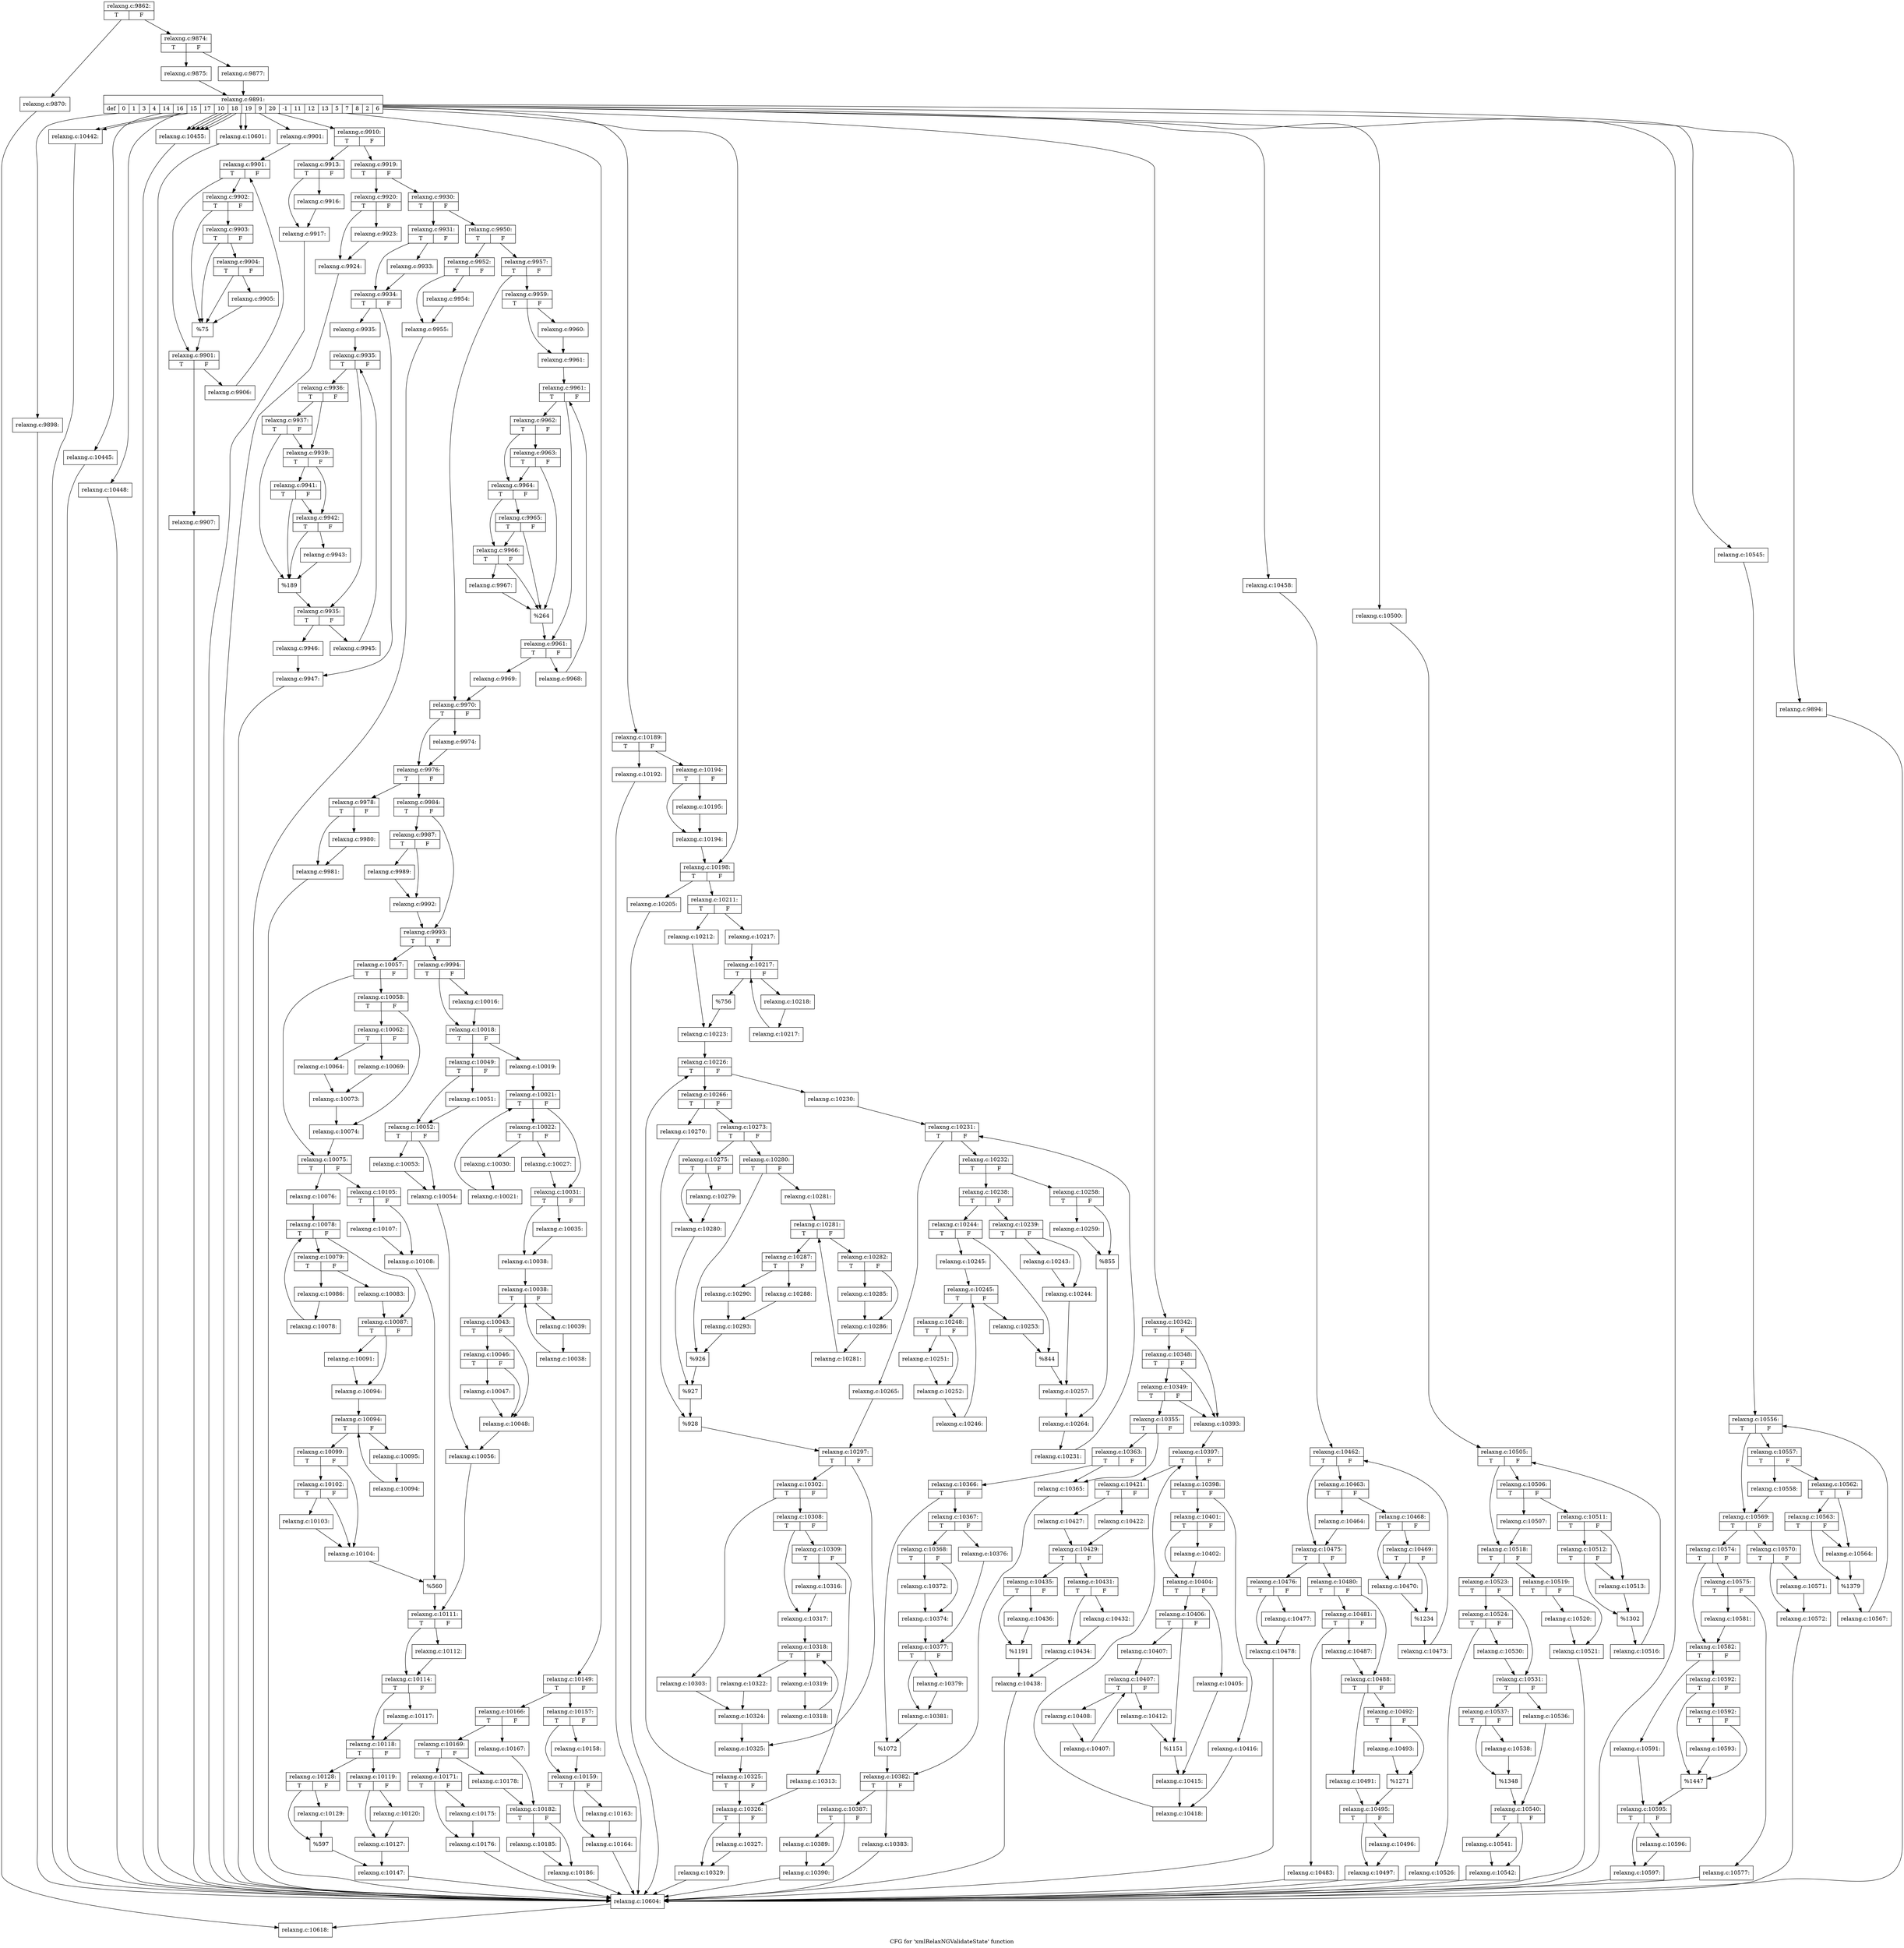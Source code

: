 digraph "CFG for 'xmlRelaxNGValidateState' function" {
	label="CFG for 'xmlRelaxNGValidateState' function";

	Node0x555e9c71d3e0 [shape=record,label="{relaxng.c:9862:|{<s0>T|<s1>F}}"];
	Node0x555e9c71d3e0 -> Node0x555e9c7362f0;
	Node0x555e9c71d3e0 -> Node0x555e9c736340;
	Node0x555e9c7362f0 [shape=record,label="{relaxng.c:9870:}"];
	Node0x555e9c7362f0 -> Node0x555e9c71d430;
	Node0x555e9c736340 [shape=record,label="{relaxng.c:9874:|{<s0>T|<s1>F}}"];
	Node0x555e9c736340 -> Node0x555e9c736a50;
	Node0x555e9c736340 -> Node0x555e9c736af0;
	Node0x555e9c736a50 [shape=record,label="{relaxng.c:9875:}"];
	Node0x555e9c736a50 -> Node0x555e9c736aa0;
	Node0x555e9c736af0 [shape=record,label="{relaxng.c:9877:}"];
	Node0x555e9c736af0 -> Node0x555e9c736aa0;
	Node0x555e9c736aa0 [shape=record,label="{relaxng.c:9891:|{<s0>def|<s1>0|<s2>1|<s3>3|<s4>4|<s5>14|<s6>16|<s7>15|<s8>17|<s9>10|<s10>18|<s11>19|<s12>9|<s13>20|<s14>-1|<s15>11|<s16>12|<s17>13|<s18>5|<s19>7|<s20>8|<s21>2|<s22>6}}"];
	Node0x555e9c736aa0 -> Node0x555e9c737720;
	Node0x555e9c736aa0 -> Node0x555e9c737a50;
	Node0x555e9c736aa0 -> Node0x555e9c737e30;
	Node0x555e9c736aa0 -> Node0x555e9c738050;
	Node0x555e9c736aa0 -> Node0x555e9c739e90;
	Node0x555e9c736aa0 -> Node0x555e9c4f3c30;
	Node0x555e9c736aa0 -> Node0x555e9c4fa1e0;
	Node0x555e9c736aa0 -> Node0x555e9c4fb4f0;
	Node0x555e9c736aa0 -> Node0x555e9c740500;
	Node0x555e9c736aa0 -> Node0x555e9c74ec70;
	Node0x555e9c736aa0 -> Node0x555e9c74ec70;
	Node0x555e9c736aa0 -> Node0x555e9c74f150;
	Node0x555e9c736aa0 -> Node0x555e9c74fd10;
	Node0x555e9c736aa0 -> Node0x555e9c7500c0;
	Node0x555e9c736aa0 -> Node0x555e9c7500c0;
	Node0x555e9c736aa0 -> Node0x555e9c7500c0;
	Node0x555e9c736aa0 -> Node0x555e9c7500c0;
	Node0x555e9c736aa0 -> Node0x555e9c7500c0;
	Node0x555e9c736aa0 -> Node0x555e9c7505a0;
	Node0x555e9c736aa0 -> Node0x555e9c756500;
	Node0x555e9c736aa0 -> Node0x555e9c75cdf0;
	Node0x555e9c736aa0 -> Node0x555e9c765340;
	Node0x555e9c736aa0 -> Node0x555e9c765340;
	Node0x555e9c737a50 [shape=record,label="{relaxng.c:9894:}"];
	Node0x555e9c737a50 -> Node0x555e9c737720;
	Node0x555e9c737e30 [shape=record,label="{relaxng.c:9898:}"];
	Node0x555e9c737e30 -> Node0x555e9c737720;
	Node0x555e9c738050 [shape=record,label="{relaxng.c:9901:}"];
	Node0x555e9c738050 -> Node0x555e9c7380d0;
	Node0x555e9c7380d0 [shape=record,label="{relaxng.c:9901:|{<s0>T|<s1>F}}"];
	Node0x555e9c7380d0 -> Node0x555e9c7383c0;
	Node0x555e9c7380d0 -> Node0x555e9c738370;
	Node0x555e9c7383c0 [shape=record,label="{relaxng.c:9902:|{<s0>T|<s1>F}}"];
	Node0x555e9c7383c0 -> Node0x555e9c7386e0;
	Node0x555e9c7383c0 -> Node0x555e9c738800;
	Node0x555e9c738800 [shape=record,label="{relaxng.c:9903:|{<s0>T|<s1>F}}"];
	Node0x555e9c738800 -> Node0x555e9c7386e0;
	Node0x555e9c738800 -> Node0x555e9c738780;
	Node0x555e9c738780 [shape=record,label="{relaxng.c:9904:|{<s0>T|<s1>F}}"];
	Node0x555e9c738780 -> Node0x555e9c7386e0;
	Node0x555e9c738780 -> Node0x555e9c738730;
	Node0x555e9c738730 [shape=record,label="{relaxng.c:9905:}"];
	Node0x555e9c738730 -> Node0x555e9c7386e0;
	Node0x555e9c7386e0 [shape=record,label="{%75}"];
	Node0x555e9c7386e0 -> Node0x555e9c738370;
	Node0x555e9c738370 [shape=record,label="{relaxng.c:9901:|{<s0>T|<s1>F}}"];
	Node0x555e9c738370 -> Node0x555e9c7391f0;
	Node0x555e9c738370 -> Node0x555e9c7382f0;
	Node0x555e9c7391f0 [shape=record,label="{relaxng.c:9906:}"];
	Node0x555e9c7391f0 -> Node0x555e9c7380d0;
	Node0x555e9c7382f0 [shape=record,label="{relaxng.c:9907:}"];
	Node0x555e9c7382f0 -> Node0x555e9c737720;
	Node0x555e9c739e90 [shape=record,label="{relaxng.c:9910:|{<s0>T|<s1>F}}"];
	Node0x555e9c739e90 -> Node0x555e9c73a4b0;
	Node0x555e9c739e90 -> Node0x555e9c73a500;
	Node0x555e9c73a4b0 [shape=record,label="{relaxng.c:9913:|{<s0>T|<s1>F}}"];
	Node0x555e9c73a4b0 -> Node0x555e9c73ac80;
	Node0x555e9c73a4b0 -> Node0x555e9c73acd0;
	Node0x555e9c73ac80 [shape=record,label="{relaxng.c:9916:}"];
	Node0x555e9c73ac80 -> Node0x555e9c73acd0;
	Node0x555e9c73acd0 [shape=record,label="{relaxng.c:9917:}"];
	Node0x555e9c73acd0 -> Node0x555e9c737720;
	Node0x555e9c73a500 [shape=record,label="{relaxng.c:9919:|{<s0>T|<s1>F}}"];
	Node0x555e9c73a500 -> Node0x555e9c73b500;
	Node0x555e9c73a500 -> Node0x555e9c73b550;
	Node0x555e9c73b500 [shape=record,label="{relaxng.c:9920:|{<s0>T|<s1>F}}"];
	Node0x555e9c73b500 -> Node0x555e9c73bca0;
	Node0x555e9c73b500 -> Node0x555e9c73bcf0;
	Node0x555e9c73bca0 [shape=record,label="{relaxng.c:9923:}"];
	Node0x555e9c73bca0 -> Node0x555e9c73bcf0;
	Node0x555e9c73bcf0 [shape=record,label="{relaxng.c:9924:}"];
	Node0x555e9c73bcf0 -> Node0x555e9c737720;
	Node0x555e9c73b550 [shape=record,label="{relaxng.c:9930:|{<s0>T|<s1>F}}"];
	Node0x555e9c73b550 -> Node0x555e9c4cc150;
	Node0x555e9c73b550 -> Node0x555e9c4cc1a0;
	Node0x555e9c4cc150 [shape=record,label="{relaxng.c:9931:|{<s0>T|<s1>F}}"];
	Node0x555e9c4cc150 -> Node0x555e9c4ccd50;
	Node0x555e9c4cc150 -> Node0x555e9c4ccda0;
	Node0x555e9c4ccd50 [shape=record,label="{relaxng.c:9933:}"];
	Node0x555e9c4ccd50 -> Node0x555e9c4ccda0;
	Node0x555e9c4ccda0 [shape=record,label="{relaxng.c:9934:|{<s0>T|<s1>F}}"];
	Node0x555e9c4ccda0 -> Node0x555e9c4cd4a0;
	Node0x555e9c4ccda0 -> Node0x555e9c4cd4f0;
	Node0x555e9c4cd4a0 [shape=record,label="{relaxng.c:9935:}"];
	Node0x555e9c4cd4a0 -> Node0x555e9c4cd970;
	Node0x555e9c4cd970 [shape=record,label="{relaxng.c:9935:|{<s0>T|<s1>F}}"];
	Node0x555e9c4cd970 -> Node0x555e9c4cdc00;
	Node0x555e9c4cd970 -> Node0x555e9c4cdbb0;
	Node0x555e9c4cdc00 [shape=record,label="{relaxng.c:9936:|{<s0>T|<s1>F}}"];
	Node0x555e9c4cdc00 -> Node0x555e9c4ce1f0;
	Node0x555e9c4cdc00 -> Node0x555e9c4ce170;
	Node0x555e9c4ce1f0 [shape=record,label="{relaxng.c:9937:|{<s0>T|<s1>F}}"];
	Node0x555e9c4ce1f0 -> Node0x555e9c4ce050;
	Node0x555e9c4ce1f0 -> Node0x555e9c4ce170;
	Node0x555e9c4ce170 [shape=record,label="{relaxng.c:9939:|{<s0>T|<s1>F}}"];
	Node0x555e9c4ce170 -> Node0x555e9c4cece0;
	Node0x555e9c4ce170 -> Node0x555e9c4ce0f0;
	Node0x555e9c4cece0 [shape=record,label="{relaxng.c:9941:|{<s0>T|<s1>F}}"];
	Node0x555e9c4cece0 -> Node0x555e9c4ce050;
	Node0x555e9c4cece0 -> Node0x555e9c4ce0f0;
	Node0x555e9c4ce0f0 [shape=record,label="{relaxng.c:9942:|{<s0>T|<s1>F}}"];
	Node0x555e9c4ce0f0 -> Node0x555e9c4ce050;
	Node0x555e9c4ce0f0 -> Node0x555e9c4ce0a0;
	Node0x555e9c4ce0a0 [shape=record,label="{relaxng.c:9943:}"];
	Node0x555e9c4ce0a0 -> Node0x555e9c4ce050;
	Node0x555e9c4ce050 [shape=record,label="{%189}"];
	Node0x555e9c4ce050 -> Node0x555e9c4cdbb0;
	Node0x555e9c4cdbb0 [shape=record,label="{relaxng.c:9935:|{<s0>T|<s1>F}}"];
	Node0x555e9c4cdbb0 -> Node0x555e9c4cfd10;
	Node0x555e9c4cdbb0 -> Node0x555e9c4cdb30;
	Node0x555e9c4cfd10 [shape=record,label="{relaxng.c:9945:}"];
	Node0x555e9c4cfd10 -> Node0x555e9c4cd970;
	Node0x555e9c4cdb30 [shape=record,label="{relaxng.c:9946:}"];
	Node0x555e9c4cdb30 -> Node0x555e9c4cd4f0;
	Node0x555e9c4cd4f0 [shape=record,label="{relaxng.c:9947:}"];
	Node0x555e9c4cd4f0 -> Node0x555e9c737720;
	Node0x555e9c4cc1a0 [shape=record,label="{relaxng.c:9950:|{<s0>T|<s1>F}}"];
	Node0x555e9c4cc1a0 -> Node0x555e9c4d1220;
	Node0x555e9c4cc1a0 -> Node0x555e9c4d1270;
	Node0x555e9c4d1220 [shape=record,label="{relaxng.c:9952:|{<s0>T|<s1>F}}"];
	Node0x555e9c4d1220 -> Node0x555e9c4d1730;
	Node0x555e9c4d1220 -> Node0x555e9c4d1780;
	Node0x555e9c4d1730 [shape=record,label="{relaxng.c:9954:}"];
	Node0x555e9c4d1730 -> Node0x555e9c4d1780;
	Node0x555e9c4d1780 [shape=record,label="{relaxng.c:9955:}"];
	Node0x555e9c4d1780 -> Node0x555e9c737720;
	Node0x555e9c4d1270 [shape=record,label="{relaxng.c:9957:|{<s0>T|<s1>F}}"];
	Node0x555e9c4d1270 -> Node0x555e9c4d1fc0;
	Node0x555e9c4d1270 -> Node0x555e9c4d2010;
	Node0x555e9c4d1fc0 [shape=record,label="{relaxng.c:9959:|{<s0>T|<s1>F}}"];
	Node0x555e9c4d1fc0 -> Node0x555e9c4d2500;
	Node0x555e9c4d1fc0 -> Node0x555e9c4d2550;
	Node0x555e9c4d2500 [shape=record,label="{relaxng.c:9960:}"];
	Node0x555e9c4d2500 -> Node0x555e9c4d2550;
	Node0x555e9c4d2550 [shape=record,label="{relaxng.c:9961:}"];
	Node0x555e9c4d2550 -> Node0x555e9c4d2b80;
	Node0x555e9c4d2b80 [shape=record,label="{relaxng.c:9961:|{<s0>T|<s1>F}}"];
	Node0x555e9c4d2b80 -> Node0x555e9c4d2e70;
	Node0x555e9c4d2b80 -> Node0x555e9c4d2e20;
	Node0x555e9c4d2e70 [shape=record,label="{relaxng.c:9962:|{<s0>T|<s1>F}}"];
	Node0x555e9c4d2e70 -> Node0x555e9c4d3460;
	Node0x555e9c4d2e70 -> Node0x555e9c4d33e0;
	Node0x555e9c4d3460 [shape=record,label="{relaxng.c:9963:|{<s0>T|<s1>F}}"];
	Node0x555e9c4d3460 -> Node0x555e9c4d32c0;
	Node0x555e9c4d3460 -> Node0x555e9c4d33e0;
	Node0x555e9c4d33e0 [shape=record,label="{relaxng.c:9964:|{<s0>T|<s1>F}}"];
	Node0x555e9c4d33e0 -> Node0x555e9c4d3f50;
	Node0x555e9c4d33e0 -> Node0x555e9c4d3360;
	Node0x555e9c4d3f50 [shape=record,label="{relaxng.c:9965:|{<s0>T|<s1>F}}"];
	Node0x555e9c4d3f50 -> Node0x555e9c4d32c0;
	Node0x555e9c4d3f50 -> Node0x555e9c4d3360;
	Node0x555e9c4d3360 [shape=record,label="{relaxng.c:9966:|{<s0>T|<s1>F}}"];
	Node0x555e9c4d3360 -> Node0x555e9c4d32c0;
	Node0x555e9c4d3360 -> Node0x555e9c4d3310;
	Node0x555e9c4d3310 [shape=record,label="{relaxng.c:9967:}"];
	Node0x555e9c4d3310 -> Node0x555e9c4d32c0;
	Node0x555e9c4d32c0 [shape=record,label="{%264}"];
	Node0x555e9c4d32c0 -> Node0x555e9c4d2e20;
	Node0x555e9c4d2e20 [shape=record,label="{relaxng.c:9961:|{<s0>T|<s1>F}}"];
	Node0x555e9c4d2e20 -> Node0x555e9c4d4f80;
	Node0x555e9c4d2e20 -> Node0x555e9c4d2da0;
	Node0x555e9c4d4f80 [shape=record,label="{relaxng.c:9968:}"];
	Node0x555e9c4d4f80 -> Node0x555e9c4d2b80;
	Node0x555e9c4d2da0 [shape=record,label="{relaxng.c:9969:}"];
	Node0x555e9c4d2da0 -> Node0x555e9c4d2010;
	Node0x555e9c4d2010 [shape=record,label="{relaxng.c:9970:|{<s0>T|<s1>F}}"];
	Node0x555e9c4d2010 -> Node0x555e9c4d5df0;
	Node0x555e9c4d2010 -> Node0x555e9c4d5e40;
	Node0x555e9c4d5df0 [shape=record,label="{relaxng.c:9974:}"];
	Node0x555e9c4d5df0 -> Node0x555e9c4d5e40;
	Node0x555e9c4d5e40 [shape=record,label="{relaxng.c:9976:|{<s0>T|<s1>F}}"];
	Node0x555e9c4d5e40 -> Node0x555e9c4d6a30;
	Node0x555e9c4d5e40 -> Node0x555e9c4d6a80;
	Node0x555e9c4d6a30 [shape=record,label="{relaxng.c:9978:|{<s0>T|<s1>F}}"];
	Node0x555e9c4d6a30 -> Node0x555e9c4d6f80;
	Node0x555e9c4d6a30 -> Node0x555e9c4d6fd0;
	Node0x555e9c4d6f80 [shape=record,label="{relaxng.c:9980:}"];
	Node0x555e9c4d6f80 -> Node0x555e9c4d6fd0;
	Node0x555e9c4d6fd0 [shape=record,label="{relaxng.c:9981:}"];
	Node0x555e9c4d6fd0 -> Node0x555e9c737720;
	Node0x555e9c4d6a80 [shape=record,label="{relaxng.c:9984:|{<s0>T|<s1>F}}"];
	Node0x555e9c4d6a80 -> Node0x555e9c4d7ce0;
	Node0x555e9c4d6a80 -> Node0x555e9c4d7d30;
	Node0x555e9c4d7ce0 [shape=record,label="{relaxng.c:9987:|{<s0>T|<s1>F}}"];
	Node0x555e9c4d7ce0 -> Node0x555e9c4d85c0;
	Node0x555e9c4d7ce0 -> Node0x555e9c4d8610;
	Node0x555e9c4d85c0 [shape=record,label="{relaxng.c:9989:}"];
	Node0x555e9c4d85c0 -> Node0x555e9c4d8610;
	Node0x555e9c4d8610 [shape=record,label="{relaxng.c:9992:}"];
	Node0x555e9c4d8610 -> Node0x555e9c4d7d30;
	Node0x555e9c4d7d30 [shape=record,label="{relaxng.c:9993:|{<s0>T|<s1>F}}"];
	Node0x555e9c4d7d30 -> Node0x555e9c4d8f70;
	Node0x555e9c4d7d30 -> Node0x555e9c4d9010;
	Node0x555e9c4d8f70 [shape=record,label="{relaxng.c:9994:|{<s0>T|<s1>F}}"];
	Node0x555e9c4d8f70 -> Node0x555e9c166db0;
	Node0x555e9c4d8f70 -> Node0x555e9c166e00;
	Node0x555e9c166db0 [shape=record,label="{relaxng.c:10016:}"];
	Node0x555e9c166db0 -> Node0x555e9c166e00;
	Node0x555e9c166e00 [shape=record,label="{relaxng.c:10018:|{<s0>T|<s1>F}}"];
	Node0x555e9c166e00 -> Node0x555e9c167230;
	Node0x555e9c166e00 -> Node0x555e9c1672d0;
	Node0x555e9c167230 [shape=record,label="{relaxng.c:10019:}"];
	Node0x555e9c167230 -> Node0x555e9c167a30;
	Node0x555e9c167a30 [shape=record,label="{relaxng.c:10021:|{<s0>T|<s1>F}}"];
	Node0x555e9c167a30 -> Node0x555e9c167cb0;
	Node0x555e9c167a30 -> Node0x555e9c167890;
	Node0x555e9c167cb0 [shape=record,label="{relaxng.c:10022:|{<s0>T|<s1>F}}"];
	Node0x555e9c167cb0 -> Node0x555e9c168df0;
	Node0x555e9c167cb0 -> Node0x555e9c168e40;
	Node0x555e9c168df0 [shape=record,label="{relaxng.c:10027:}"];
	Node0x555e9c168df0 -> Node0x555e9c167890;
	Node0x555e9c168e40 [shape=record,label="{relaxng.c:10030:}"];
	Node0x555e9c168e40 -> Node0x555e9c167c20;
	Node0x555e9c167c20 [shape=record,label="{relaxng.c:10021:}"];
	Node0x555e9c167c20 -> Node0x555e9c167a30;
	Node0x555e9c167890 [shape=record,label="{relaxng.c:10031:|{<s0>T|<s1>F}}"];
	Node0x555e9c167890 -> Node0x555e9c1697e0;
	Node0x555e9c167890 -> Node0x555e9c169830;
	Node0x555e9c1697e0 [shape=record,label="{relaxng.c:10035:}"];
	Node0x555e9c1697e0 -> Node0x555e9c169830;
	Node0x555e9c169830 [shape=record,label="{relaxng.c:10038:}"];
	Node0x555e9c169830 -> Node0x555e9c16a220;
	Node0x555e9c16a220 [shape=record,label="{relaxng.c:10038:|{<s0>T|<s1>F}}"];
	Node0x555e9c16a220 -> Node0x555e9c16a500;
	Node0x555e9c16a220 -> Node0x555e9c16a080;
	Node0x555e9c16a500 [shape=record,label="{relaxng.c:10039:}"];
	Node0x555e9c16a500 -> Node0x555e9c16a470;
	Node0x555e9c16a470 [shape=record,label="{relaxng.c:10038:}"];
	Node0x555e9c16a470 -> Node0x555e9c16a220;
	Node0x555e9c16a080 [shape=record,label="{relaxng.c:10043:|{<s0>T|<s1>F}}"];
	Node0x555e9c16a080 -> Node0x555e9c4e6e80;
	Node0x555e9c16a080 -> Node0x555e9c4e6e30;
	Node0x555e9c4e6e80 [shape=record,label="{relaxng.c:10046:|{<s0>T|<s1>F}}"];
	Node0x555e9c4e6e80 -> Node0x555e9c4e6de0;
	Node0x555e9c4e6e80 -> Node0x555e9c4e6e30;
	Node0x555e9c4e6de0 [shape=record,label="{relaxng.c:10047:}"];
	Node0x555e9c4e6de0 -> Node0x555e9c4e6e30;
	Node0x555e9c4e6e30 [shape=record,label="{relaxng.c:10048:}"];
	Node0x555e9c4e6e30 -> Node0x555e9c167280;
	Node0x555e9c1672d0 [shape=record,label="{relaxng.c:10049:|{<s0>T|<s1>F}}"];
	Node0x555e9c1672d0 -> Node0x555e9c4e79a0;
	Node0x555e9c1672d0 -> Node0x555e9c4e79f0;
	Node0x555e9c4e79a0 [shape=record,label="{relaxng.c:10051:}"];
	Node0x555e9c4e79a0 -> Node0x555e9c4e79f0;
	Node0x555e9c4e79f0 [shape=record,label="{relaxng.c:10052:|{<s0>T|<s1>F}}"];
	Node0x555e9c4e79f0 -> Node0x555e9c4e8270;
	Node0x555e9c4e79f0 -> Node0x555e9c4e82c0;
	Node0x555e9c4e8270 [shape=record,label="{relaxng.c:10053:}"];
	Node0x555e9c4e8270 -> Node0x555e9c4e82c0;
	Node0x555e9c4e82c0 [shape=record,label="{relaxng.c:10054:}"];
	Node0x555e9c4e82c0 -> Node0x555e9c167280;
	Node0x555e9c167280 [shape=record,label="{relaxng.c:10056:}"];
	Node0x555e9c167280 -> Node0x555e9c4d8fc0;
	Node0x555e9c4d9010 [shape=record,label="{relaxng.c:10057:|{<s0>T|<s1>F}}"];
	Node0x555e9c4d9010 -> Node0x555e9c4e8cc0;
	Node0x555e9c4d9010 -> Node0x555e9c4e8d10;
	Node0x555e9c4e8cc0 [shape=record,label="{relaxng.c:10058:|{<s0>T|<s1>F}}"];
	Node0x555e9c4e8cc0 -> Node0x555e9c165d40;
	Node0x555e9c4e8cc0 -> Node0x555e9c4e96c0;
	Node0x555e9c165d40 [shape=record,label="{relaxng.c:10062:|{<s0>T|<s1>F}}"];
	Node0x555e9c165d40 -> Node0x555e9c4e9bc0;
	Node0x555e9c165d40 -> Node0x555e9c4e9c60;
	Node0x555e9c4e9bc0 [shape=record,label="{relaxng.c:10064:}"];
	Node0x555e9c4e9bc0 -> Node0x555e9c4e9c10;
	Node0x555e9c4e9c60 [shape=record,label="{relaxng.c:10069:}"];
	Node0x555e9c4e9c60 -> Node0x555e9c4e9c10;
	Node0x555e9c4e9c10 [shape=record,label="{relaxng.c:10073:}"];
	Node0x555e9c4e9c10 -> Node0x555e9c4e96c0;
	Node0x555e9c4e96c0 [shape=record,label="{relaxng.c:10074:}"];
	Node0x555e9c4e96c0 -> Node0x555e9c4e8d10;
	Node0x555e9c4e8d10 [shape=record,label="{relaxng.c:10075:|{<s0>T|<s1>F}}"];
	Node0x555e9c4e8d10 -> Node0x555e9c4eaf30;
	Node0x555e9c4e8d10 -> Node0x555e9c4eafd0;
	Node0x555e9c4eaf30 [shape=record,label="{relaxng.c:10076:}"];
	Node0x555e9c4eaf30 -> Node0x555e9c4eb730;
	Node0x555e9c4eb730 [shape=record,label="{relaxng.c:10078:|{<s0>T|<s1>F}}"];
	Node0x555e9c4eb730 -> Node0x555e9c4eb9b0;
	Node0x555e9c4eb730 -> Node0x555e9c4eb590;
	Node0x555e9c4eb9b0 [shape=record,label="{relaxng.c:10079:|{<s0>T|<s1>F}}"];
	Node0x555e9c4eb9b0 -> Node0x555e9c4ec720;
	Node0x555e9c4eb9b0 -> Node0x555e9c4ec770;
	Node0x555e9c4ec720 [shape=record,label="{relaxng.c:10083:}"];
	Node0x555e9c4ec720 -> Node0x555e9c4eb590;
	Node0x555e9c4ec770 [shape=record,label="{relaxng.c:10086:}"];
	Node0x555e9c4ec770 -> Node0x555e9c4eb920;
	Node0x555e9c4eb920 [shape=record,label="{relaxng.c:10078:}"];
	Node0x555e9c4eb920 -> Node0x555e9c4eb730;
	Node0x555e9c4eb590 [shape=record,label="{relaxng.c:10087:|{<s0>T|<s1>F}}"];
	Node0x555e9c4eb590 -> Node0x555e9c4ed110;
	Node0x555e9c4eb590 -> Node0x555e9c4ed160;
	Node0x555e9c4ed110 [shape=record,label="{relaxng.c:10091:}"];
	Node0x555e9c4ed110 -> Node0x555e9c4ed160;
	Node0x555e9c4ed160 [shape=record,label="{relaxng.c:10094:}"];
	Node0x555e9c4ed160 -> Node0x555e9c4edb50;
	Node0x555e9c4edb50 [shape=record,label="{relaxng.c:10094:|{<s0>T|<s1>F}}"];
	Node0x555e9c4edb50 -> Node0x555e9c4ede30;
	Node0x555e9c4edb50 -> Node0x555e9c4ed9b0;
	Node0x555e9c4ede30 [shape=record,label="{relaxng.c:10095:}"];
	Node0x555e9c4ede30 -> Node0x555e9c4edda0;
	Node0x555e9c4edda0 [shape=record,label="{relaxng.c:10094:}"];
	Node0x555e9c4edda0 -> Node0x555e9c4edb50;
	Node0x555e9c4ed9b0 [shape=record,label="{relaxng.c:10099:|{<s0>T|<s1>F}}"];
	Node0x555e9c4ed9b0 -> Node0x555e9c4efa80;
	Node0x555e9c4ed9b0 -> Node0x555e9c4efa30;
	Node0x555e9c4efa80 [shape=record,label="{relaxng.c:10102:|{<s0>T|<s1>F}}"];
	Node0x555e9c4efa80 -> Node0x555e9c4ef9e0;
	Node0x555e9c4efa80 -> Node0x555e9c4efa30;
	Node0x555e9c4ef9e0 [shape=record,label="{relaxng.c:10103:}"];
	Node0x555e9c4ef9e0 -> Node0x555e9c4efa30;
	Node0x555e9c4efa30 [shape=record,label="{relaxng.c:10104:}"];
	Node0x555e9c4efa30 -> Node0x555e9c4eaf80;
	Node0x555e9c4eafd0 [shape=record,label="{relaxng.c:10105:|{<s0>T|<s1>F}}"];
	Node0x555e9c4eafd0 -> Node0x555e9c4f05a0;
	Node0x555e9c4eafd0 -> Node0x555e9c4f05f0;
	Node0x555e9c4f05a0 [shape=record,label="{relaxng.c:10107:}"];
	Node0x555e9c4f05a0 -> Node0x555e9c4f05f0;
	Node0x555e9c4f05f0 [shape=record,label="{relaxng.c:10108:}"];
	Node0x555e9c4f05f0 -> Node0x555e9c4eaf80;
	Node0x555e9c4eaf80 [shape=record,label="{%560}"];
	Node0x555e9c4eaf80 -> Node0x555e9c4d8fc0;
	Node0x555e9c4d8fc0 [shape=record,label="{relaxng.c:10111:|{<s0>T|<s1>F}}"];
	Node0x555e9c4d8fc0 -> Node0x555e9c4f0fb0;
	Node0x555e9c4d8fc0 -> Node0x555e9c4f1000;
	Node0x555e9c4f0fb0 [shape=record,label="{relaxng.c:10112:}"];
	Node0x555e9c4f0fb0 -> Node0x555e9c4f1000;
	Node0x555e9c4f1000 [shape=record,label="{relaxng.c:10114:|{<s0>T|<s1>F}}"];
	Node0x555e9c4f1000 -> Node0x555e9c4f1c90;
	Node0x555e9c4f1000 -> Node0x555e9c4f1ce0;
	Node0x555e9c4f1c90 [shape=record,label="{relaxng.c:10117:}"];
	Node0x555e9c4f1c90 -> Node0x555e9c4f1ce0;
	Node0x555e9c4f1ce0 [shape=record,label="{relaxng.c:10118:|{<s0>T|<s1>F}}"];
	Node0x555e9c4f1ce0 -> Node0x555e9c4f2590;
	Node0x555e9c4f1ce0 -> Node0x555e9c4f2630;
	Node0x555e9c4f2590 [shape=record,label="{relaxng.c:10119:|{<s0>T|<s1>F}}"];
	Node0x555e9c4f2590 -> Node0x555e9c4f29f0;
	Node0x555e9c4f2590 -> Node0x555e9c4f2a40;
	Node0x555e9c4f29f0 [shape=record,label="{relaxng.c:10120:}"];
	Node0x555e9c4f29f0 -> Node0x555e9c4f2a40;
	Node0x555e9c4f2a40 [shape=record,label="{relaxng.c:10127:}"];
	Node0x555e9c4f2a40 -> Node0x555e9c4f25e0;
	Node0x555e9c4f2630 [shape=record,label="{relaxng.c:10128:|{<s0>T|<s1>F}}"];
	Node0x555e9c4f2630 -> Node0x555e9c4f3400;
	Node0x555e9c4f2630 -> Node0x555e9c4f3450;
	Node0x555e9c4f3400 [shape=record,label="{relaxng.c:10129:}"];
	Node0x555e9c4f3400 -> Node0x555e9c4f3450;
	Node0x555e9c4f3450 [shape=record,label="{%597}"];
	Node0x555e9c4f3450 -> Node0x555e9c4f25e0;
	Node0x555e9c4f25e0 [shape=record,label="{relaxng.c:10147:}"];
	Node0x555e9c4f25e0 -> Node0x555e9c737720;
	Node0x555e9c4f3c30 [shape=record,label="{relaxng.c:10149:|{<s0>T|<s1>F}}"];
	Node0x555e9c4f3c30 -> Node0x555e9c4f4fa0;
	Node0x555e9c4f3c30 -> Node0x555e9c4f4ff0;
	Node0x555e9c4f4fa0 [shape=record,label="{relaxng.c:10157:|{<s0>T|<s1>F}}"];
	Node0x555e9c4f4fa0 -> Node0x555e9c4f5320;
	Node0x555e9c4f4fa0 -> Node0x555e9c4f5370;
	Node0x555e9c4f5320 [shape=record,label="{relaxng.c:10158:}"];
	Node0x555e9c4f5320 -> Node0x555e9c4f5370;
	Node0x555e9c4f5370 [shape=record,label="{relaxng.c:10159:|{<s0>T|<s1>F}}"];
	Node0x555e9c4f5370 -> Node0x555e9c4f6130;
	Node0x555e9c4f5370 -> Node0x555e9c4f6180;
	Node0x555e9c4f6130 [shape=record,label="{relaxng.c:10163:}"];
	Node0x555e9c4f6130 -> Node0x555e9c4f6180;
	Node0x555e9c4f6180 [shape=record,label="{relaxng.c:10164:}"];
	Node0x555e9c4f6180 -> Node0x555e9c737720;
	Node0x555e9c4f4ff0 [shape=record,label="{relaxng.c:10166:|{<s0>T|<s1>F}}"];
	Node0x555e9c4f4ff0 -> Node0x555e9c4f69a0;
	Node0x555e9c4f4ff0 -> Node0x555e9c4f6a40;
	Node0x555e9c4f69a0 [shape=record,label="{relaxng.c:10167:}"];
	Node0x555e9c4f69a0 -> Node0x555e9c4f69f0;
	Node0x555e9c4f6a40 [shape=record,label="{relaxng.c:10169:|{<s0>T|<s1>F}}"];
	Node0x555e9c4f6a40 -> Node0x555e9c4f7770;
	Node0x555e9c4f6a40 -> Node0x555e9c4f77c0;
	Node0x555e9c4f7770 [shape=record,label="{relaxng.c:10171:|{<s0>T|<s1>F}}"];
	Node0x555e9c4f7770 -> Node0x555e9c4f8220;
	Node0x555e9c4f7770 -> Node0x555e9c4f8270;
	Node0x555e9c4f8220 [shape=record,label="{relaxng.c:10175:}"];
	Node0x555e9c4f8220 -> Node0x555e9c4f8270;
	Node0x555e9c4f8270 [shape=record,label="{relaxng.c:10176:}"];
	Node0x555e9c4f8270 -> Node0x555e9c737720;
	Node0x555e9c4f77c0 [shape=record,label="{relaxng.c:10178:}"];
	Node0x555e9c4f77c0 -> Node0x555e9c4f69f0;
	Node0x555e9c4f69f0 [shape=record,label="{relaxng.c:10182:|{<s0>T|<s1>F}}"];
	Node0x555e9c4f69f0 -> Node0x555e9c4f9a40;
	Node0x555e9c4f69f0 -> Node0x555e9c4f9a90;
	Node0x555e9c4f9a40 [shape=record,label="{relaxng.c:10185:}"];
	Node0x555e9c4f9a40 -> Node0x555e9c4f9a90;
	Node0x555e9c4f9a90 [shape=record,label="{relaxng.c:10186:}"];
	Node0x555e9c4f9a90 -> Node0x555e9c737720;
	Node0x555e9c4fa1e0 [shape=record,label="{relaxng.c:10189:|{<s0>T|<s1>F}}"];
	Node0x555e9c4fa1e0 -> Node0x555e9c4fa970;
	Node0x555e9c4fa1e0 -> Node0x555e9c4fa9c0;
	Node0x555e9c4fa970 [shape=record,label="{relaxng.c:10192:}"];
	Node0x555e9c4fa970 -> Node0x555e9c737720;
	Node0x555e9c4fa9c0 [shape=record,label="{relaxng.c:10194:|{<s0>T|<s1>F}}"];
	Node0x555e9c4fa9c0 -> Node0x555e9c4fae40;
	Node0x555e9c4fa9c0 -> Node0x555e9c4fae90;
	Node0x555e9c4fae40 [shape=record,label="{relaxng.c:10195:}"];
	Node0x555e9c4fae40 -> Node0x555e9c4fae90;
	Node0x555e9c4fae90 [shape=record,label="{relaxng.c:10194:}"];
	Node0x555e9c4fae90 -> Node0x555e9c4fb4f0;
	Node0x555e9c4fb4f0 [shape=record,label="{relaxng.c:10198:|{<s0>T|<s1>F}}"];
	Node0x555e9c4fb4f0 -> Node0x555e9c4fc8a0;
	Node0x555e9c4fb4f0 -> Node0x555e9c4fc8f0;
	Node0x555e9c4fc8a0 [shape=record,label="{relaxng.c:10205:}"];
	Node0x555e9c4fc8a0 -> Node0x555e9c737720;
	Node0x555e9c4fc8f0 [shape=record,label="{relaxng.c:10211:|{<s0>T|<s1>F}}"];
	Node0x555e9c4fc8f0 -> Node0x555e9c4fceb0;
	Node0x555e9c4fc8f0 -> Node0x555e9c4fcf50;
	Node0x555e9c4fceb0 [shape=record,label="{relaxng.c:10212:}"];
	Node0x555e9c4fceb0 -> Node0x555e9c4fcf00;
	Node0x555e9c4fcf50 [shape=record,label="{relaxng.c:10217:}"];
	Node0x555e9c4fcf50 -> Node0x555e9c4fdb70;
	Node0x555e9c4fdb70 [shape=record,label="{relaxng.c:10217:|{<s0>T|<s1>F}}"];
	Node0x555e9c4fdb70 -> Node0x555e9c4fde50;
	Node0x555e9c4fdb70 -> Node0x555e9c4fd9d0;
	Node0x555e9c4fde50 [shape=record,label="{relaxng.c:10218:}"];
	Node0x555e9c4fde50 -> Node0x555e9c4fddc0;
	Node0x555e9c4fddc0 [shape=record,label="{relaxng.c:10217:}"];
	Node0x555e9c4fddc0 -> Node0x555e9c4fdb70;
	Node0x555e9c4fd9d0 [shape=record,label="{%756}"];
	Node0x555e9c4fd9d0 -> Node0x555e9c4fcf00;
	Node0x555e9c4fcf00 [shape=record,label="{relaxng.c:10223:}"];
	Node0x555e9c4fcf00 -> Node0x555e9c4ff5a0;
	Node0x555e9c4ff5a0 [shape=record,label="{relaxng.c:10226:|{<s0>T|<s1>F}}"];
	Node0x555e9c4ff5a0 -> Node0x555e9c4ffb80;
	Node0x555e9c4ff5a0 -> Node0x555e9c4ffc20;
	Node0x555e9c4ffb80 [shape=record,label="{relaxng.c:10230:}"];
	Node0x555e9c4ffb80 -> Node0x555e9c500480;
	Node0x555e9c500480 [shape=record,label="{relaxng.c:10231:|{<s0>T|<s1>F}}"];
	Node0x555e9c500480 -> Node0x555e9c500760;
	Node0x555e9c500480 -> Node0x555e9c5002e0;
	Node0x555e9c500760 [shape=record,label="{relaxng.c:10232:|{<s0>T|<s1>F}}"];
	Node0x555e9c500760 -> Node0x555e9c501740;
	Node0x555e9c500760 -> Node0x555e9c5017e0;
	Node0x555e9c501740 [shape=record,label="{relaxng.c:10238:|{<s0>T|<s1>F}}"];
	Node0x555e9c501740 -> Node0x555e9c501ba0;
	Node0x555e9c501740 -> Node0x555e9c501c40;
	Node0x555e9c501ba0 [shape=record,label="{relaxng.c:10239:|{<s0>T|<s1>F}}"];
	Node0x555e9c501ba0 -> Node0x555e9c502760;
	Node0x555e9c501ba0 -> Node0x555e9c5027b0;
	Node0x555e9c502760 [shape=record,label="{relaxng.c:10243:}"];
	Node0x555e9c502760 -> Node0x555e9c5027b0;
	Node0x555e9c5027b0 [shape=record,label="{relaxng.c:10244:}"];
	Node0x555e9c5027b0 -> Node0x555e9c501bf0;
	Node0x555e9c501c40 [shape=record,label="{relaxng.c:10244:|{<s0>T|<s1>F}}"];
	Node0x555e9c501c40 -> Node0x555e9c502d00;
	Node0x555e9c501c40 -> Node0x555e9c502d50;
	Node0x555e9c502d00 [shape=record,label="{relaxng.c:10245:}"];
	Node0x555e9c502d00 -> Node0x555e9c503370;
	Node0x555e9c503370 [shape=record,label="{relaxng.c:10245:|{<s0>T|<s1>F}}"];
	Node0x555e9c503370 -> Node0x555e9c5035f0;
	Node0x555e9c503370 -> Node0x555e9c5031d0;
	Node0x555e9c5035f0 [shape=record,label="{relaxng.c:10248:|{<s0>T|<s1>F}}"];
	Node0x555e9c5035f0 -> Node0x555e9c5042d0;
	Node0x555e9c5035f0 -> Node0x555e9c504320;
	Node0x555e9c5042d0 [shape=record,label="{relaxng.c:10251:}"];
	Node0x555e9c5042d0 -> Node0x555e9c504320;
	Node0x555e9c504320 [shape=record,label="{relaxng.c:10252:}"];
	Node0x555e9c504320 -> Node0x555e9c503560;
	Node0x555e9c503560 [shape=record,label="{relaxng.c:10246:}"];
	Node0x555e9c503560 -> Node0x555e9c503370;
	Node0x555e9c5031d0 [shape=record,label="{relaxng.c:10253:}"];
	Node0x555e9c5031d0 -> Node0x555e9c502d50;
	Node0x555e9c502d50 [shape=record,label="{%844}"];
	Node0x555e9c502d50 -> Node0x555e9c501bf0;
	Node0x555e9c501bf0 [shape=record,label="{relaxng.c:10257:}"];
	Node0x555e9c501bf0 -> Node0x555e9c501790;
	Node0x555e9c5017e0 [shape=record,label="{relaxng.c:10258:|{<s0>T|<s1>F}}"];
	Node0x555e9c5017e0 -> Node0x555e9c5052d0;
	Node0x555e9c5017e0 -> Node0x555e9c505320;
	Node0x555e9c5052d0 [shape=record,label="{relaxng.c:10259:}"];
	Node0x555e9c5052d0 -> Node0x555e9c505320;
	Node0x555e9c505320 [shape=record,label="{%855}"];
	Node0x555e9c505320 -> Node0x555e9c501790;
	Node0x555e9c501790 [shape=record,label="{relaxng.c:10264:}"];
	Node0x555e9c501790 -> Node0x555e9c5006d0;
	Node0x555e9c5006d0 [shape=record,label="{relaxng.c:10231:}"];
	Node0x555e9c5006d0 -> Node0x555e9c500480;
	Node0x555e9c5002e0 [shape=record,label="{relaxng.c:10265:}"];
	Node0x555e9c5002e0 -> Node0x555e9c4ffbd0;
	Node0x555e9c4ffc20 [shape=record,label="{relaxng.c:10266:|{<s0>T|<s1>F}}"];
	Node0x555e9c4ffc20 -> Node0x555e9c506730;
	Node0x555e9c4ffc20 -> Node0x555e9c5067d0;
	Node0x555e9c506730 [shape=record,label="{relaxng.c:10270:}"];
	Node0x555e9c506730 -> Node0x555e9c506780;
	Node0x555e9c5067d0 [shape=record,label="{relaxng.c:10273:|{<s0>T|<s1>F}}"];
	Node0x555e9c5067d0 -> Node0x555e9c507460;
	Node0x555e9c5067d0 -> Node0x555e9c507500;
	Node0x555e9c507460 [shape=record,label="{relaxng.c:10275:|{<s0>T|<s1>F}}"];
	Node0x555e9c507460 -> Node0x555e9c508080;
	Node0x555e9c507460 -> Node0x555e9c5080d0;
	Node0x555e9c508080 [shape=record,label="{relaxng.c:10279:}"];
	Node0x555e9c508080 -> Node0x555e9c5080d0;
	Node0x555e9c5080d0 [shape=record,label="{relaxng.c:10280:}"];
	Node0x555e9c5080d0 -> Node0x555e9c5074b0;
	Node0x555e9c507500 [shape=record,label="{relaxng.c:10280:|{<s0>T|<s1>F}}"];
	Node0x555e9c507500 -> Node0x555e9c508620;
	Node0x555e9c507500 -> Node0x555e9c508670;
	Node0x555e9c508620 [shape=record,label="{relaxng.c:10281:}"];
	Node0x555e9c508620 -> Node0x555e9c508c90;
	Node0x555e9c508c90 [shape=record,label="{relaxng.c:10281:|{<s0>T|<s1>F}}"];
	Node0x555e9c508c90 -> Node0x555e9c508f10;
	Node0x555e9c508c90 -> Node0x555e9c508af0;
	Node0x555e9c508f10 [shape=record,label="{relaxng.c:10282:|{<s0>T|<s1>F}}"];
	Node0x555e9c508f10 -> Node0x555e9c509bf0;
	Node0x555e9c508f10 -> Node0x555e9c509c40;
	Node0x555e9c509bf0 [shape=record,label="{relaxng.c:10285:}"];
	Node0x555e9c509bf0 -> Node0x555e9c509c40;
	Node0x555e9c509c40 [shape=record,label="{relaxng.c:10286:}"];
	Node0x555e9c509c40 -> Node0x555e9c508e80;
	Node0x555e9c508e80 [shape=record,label="{relaxng.c:10281:}"];
	Node0x555e9c508e80 -> Node0x555e9c508c90;
	Node0x555e9c508af0 [shape=record,label="{relaxng.c:10287:|{<s0>T|<s1>F}}"];
	Node0x555e9c508af0 -> Node0x555e9c50a3e0;
	Node0x555e9c508af0 -> Node0x555e9c50a480;
	Node0x555e9c50a3e0 [shape=record,label="{relaxng.c:10288:}"];
	Node0x555e9c50a3e0 -> Node0x555e9c50a430;
	Node0x555e9c50a480 [shape=record,label="{relaxng.c:10290:}"];
	Node0x555e9c50a480 -> Node0x555e9c50a430;
	Node0x555e9c50a430 [shape=record,label="{relaxng.c:10293:}"];
	Node0x555e9c50a430 -> Node0x555e9c508670;
	Node0x555e9c508670 [shape=record,label="{%926}"];
	Node0x555e9c508670 -> Node0x555e9c5074b0;
	Node0x555e9c5074b0 [shape=record,label="{%927}"];
	Node0x555e9c5074b0 -> Node0x555e9c506780;
	Node0x555e9c506780 [shape=record,label="{%928}"];
	Node0x555e9c506780 -> Node0x555e9c4ffbd0;
	Node0x555e9c4ffbd0 [shape=record,label="{relaxng.c:10297:|{<s0>T|<s1>F}}"];
	Node0x555e9c4ffbd0 -> Node0x555e9c50b560;
	Node0x555e9c4ffbd0 -> Node0x555e9c50b5b0;
	Node0x555e9c50b560 [shape=record,label="{relaxng.c:10302:|{<s0>T|<s1>F}}"];
	Node0x555e9c50b560 -> Node0x555e9c50b8b0;
	Node0x555e9c50b560 -> Node0x555e9c50b950;
	Node0x555e9c50b8b0 [shape=record,label="{relaxng.c:10303:}"];
	Node0x555e9c50b8b0 -> Node0x555e9c50b900;
	Node0x555e9c50b950 [shape=record,label="{relaxng.c:10308:|{<s0>T|<s1>F}}"];
	Node0x555e9c50b950 -> Node0x555e9c73cb20;
	Node0x555e9c50b950 -> Node0x555e9c73cb70;
	Node0x555e9c73cb20 [shape=record,label="{relaxng.c:10309:|{<s0>T|<s1>F}}"];
	Node0x555e9c73cb20 -> Node0x555e9c73d5d0;
	Node0x555e9c73cb20 -> Node0x555e9c73d620;
	Node0x555e9c73d5d0 [shape=record,label="{relaxng.c:10313:}"];
	Node0x555e9c73d5d0 -> Node0x555e9c4ff500;
	Node0x555e9c73d620 [shape=record,label="{relaxng.c:10316:}"];
	Node0x555e9c73d620 -> Node0x555e9c73cb70;
	Node0x555e9c73cb70 [shape=record,label="{relaxng.c:10317:}"];
	Node0x555e9c73cb70 -> Node0x555e9c73e070;
	Node0x555e9c73e070 [shape=record,label="{relaxng.c:10318:|{<s0>T|<s1>F}}"];
	Node0x555e9c73e070 -> Node0x555e9c73e350;
	Node0x555e9c73e070 -> Node0x555e9c73de70;
	Node0x555e9c73e350 [shape=record,label="{relaxng.c:10319:}"];
	Node0x555e9c73e350 -> Node0x555e9c73e2c0;
	Node0x555e9c73e2c0 [shape=record,label="{relaxng.c:10318:}"];
	Node0x555e9c73e2c0 -> Node0x555e9c73e070;
	Node0x555e9c73de70 [shape=record,label="{relaxng.c:10322:}"];
	Node0x555e9c73de70 -> Node0x555e9c50b900;
	Node0x555e9c50b900 [shape=record,label="{relaxng.c:10324:}"];
	Node0x555e9c50b900 -> Node0x555e9c50b5b0;
	Node0x555e9c50b5b0 [shape=record,label="{relaxng.c:10325:}"];
	Node0x555e9c50b5b0 -> Node0x555e9c4ff550;
	Node0x555e9c4ff550 [shape=record,label="{relaxng.c:10325:|{<s0>T|<s1>F}}"];
	Node0x555e9c4ff550 -> Node0x555e9c4ff5a0;
	Node0x555e9c4ff550 -> Node0x555e9c4ff500;
	Node0x555e9c4ff500 [shape=record,label="{relaxng.c:10326:|{<s0>T|<s1>F}}"];
	Node0x555e9c4ff500 -> Node0x555e9c73f830;
	Node0x555e9c4ff500 -> Node0x555e9c73f880;
	Node0x555e9c73f830 [shape=record,label="{relaxng.c:10327:}"];
	Node0x555e9c73f830 -> Node0x555e9c73f880;
	Node0x555e9c73f880 [shape=record,label="{relaxng.c:10329:}"];
	Node0x555e9c73f880 -> Node0x555e9c737720;
	Node0x555e9c740500 [shape=record,label="{relaxng.c:10342:|{<s0>T|<s1>F}}"];
	Node0x555e9c740500 -> Node0x555e9c741310;
	Node0x555e9c740500 -> Node0x555e9c741240;
	Node0x555e9c741310 [shape=record,label="{relaxng.c:10348:|{<s0>T|<s1>F}}"];
	Node0x555e9c741310 -> Node0x555e9c741290;
	Node0x555e9c741310 -> Node0x555e9c741240;
	Node0x555e9c741290 [shape=record,label="{relaxng.c:10349:|{<s0>T|<s1>F}}"];
	Node0x555e9c741290 -> Node0x555e9c7411f0;
	Node0x555e9c741290 -> Node0x555e9c741240;
	Node0x555e9c7411f0 [shape=record,label="{relaxng.c:10355:|{<s0>T|<s1>F}}"];
	Node0x555e9c7411f0 -> Node0x555e9c742390;
	Node0x555e9c7411f0 -> Node0x555e9c742480;
	Node0x555e9c742480 [shape=record,label="{relaxng.c:10363:|{<s0>T|<s1>F}}"];
	Node0x555e9c742480 -> Node0x555e9c742390;
	Node0x555e9c742480 -> Node0x555e9c742430;
	Node0x555e9c742390 [shape=record,label="{relaxng.c:10365:}"];
	Node0x555e9c742390 -> Node0x555e9c7423e0;
	Node0x555e9c742430 [shape=record,label="{relaxng.c:10366:|{<s0>T|<s1>F}}"];
	Node0x555e9c742430 -> Node0x555e9c7436a0;
	Node0x555e9c742430 -> Node0x555e9c7436f0;
	Node0x555e9c7436a0 [shape=record,label="{relaxng.c:10367:|{<s0>T|<s1>F}}"];
	Node0x555e9c7436a0 -> Node0x555e9c743ab0;
	Node0x555e9c7436a0 -> Node0x555e9c743b50;
	Node0x555e9c743ab0 [shape=record,label="{relaxng.c:10368:|{<s0>T|<s1>F}}"];
	Node0x555e9c743ab0 -> Node0x555e9c7446f0;
	Node0x555e9c743ab0 -> Node0x555e9c744740;
	Node0x555e9c7446f0 [shape=record,label="{relaxng.c:10372:}"];
	Node0x555e9c7446f0 -> Node0x555e9c744740;
	Node0x555e9c744740 [shape=record,label="{relaxng.c:10374:}"];
	Node0x555e9c744740 -> Node0x555e9c743b00;
	Node0x555e9c743b50 [shape=record,label="{relaxng.c:10376:}"];
	Node0x555e9c743b50 -> Node0x555e9c743b00;
	Node0x555e9c743b00 [shape=record,label="{relaxng.c:10377:|{<s0>T|<s1>F}}"];
	Node0x555e9c743b00 -> Node0x555e9c7456d0;
	Node0x555e9c743b00 -> Node0x555e9c745720;
	Node0x555e9c7456d0 [shape=record,label="{relaxng.c:10379:}"];
	Node0x555e9c7456d0 -> Node0x555e9c745720;
	Node0x555e9c745720 [shape=record,label="{relaxng.c:10381:}"];
	Node0x555e9c745720 -> Node0x555e9c7436f0;
	Node0x555e9c7436f0 [shape=record,label="{%1072}"];
	Node0x555e9c7436f0 -> Node0x555e9c7423e0;
	Node0x555e9c7423e0 [shape=record,label="{relaxng.c:10382:|{<s0>T|<s1>F}}"];
	Node0x555e9c7423e0 -> Node0x555e9c745fa0;
	Node0x555e9c7423e0 -> Node0x555e9c745ff0;
	Node0x555e9c745fa0 [shape=record,label="{relaxng.c:10383:}"];
	Node0x555e9c745fa0 -> Node0x555e9c737720;
	Node0x555e9c745ff0 [shape=record,label="{relaxng.c:10387:|{<s0>T|<s1>F}}"];
	Node0x555e9c745ff0 -> Node0x555e9c746b60;
	Node0x555e9c745ff0 -> Node0x555e9c746bb0;
	Node0x555e9c746b60 [shape=record,label="{relaxng.c:10389:}"];
	Node0x555e9c746b60 -> Node0x555e9c746bb0;
	Node0x555e9c746bb0 [shape=record,label="{relaxng.c:10390:}"];
	Node0x555e9c746bb0 -> Node0x555e9c737720;
	Node0x555e9c741240 [shape=record,label="{relaxng.c:10393:}"];
	Node0x555e9c741240 -> Node0x555e9c747940;
	Node0x555e9c747940 [shape=record,label="{relaxng.c:10397:|{<s0>T|<s1>F}}"];
	Node0x555e9c747940 -> Node0x555e9c747d40;
	Node0x555e9c747940 -> Node0x555e9c747b60;
	Node0x555e9c747d40 [shape=record,label="{relaxng.c:10398:|{<s0>T|<s1>F}}"];
	Node0x555e9c747d40 -> Node0x555e9c7484e0;
	Node0x555e9c747d40 -> Node0x555e9c748580;
	Node0x555e9c7484e0 [shape=record,label="{relaxng.c:10401:|{<s0>T|<s1>F}}"];
	Node0x555e9c7484e0 -> Node0x555e9c748940;
	Node0x555e9c7484e0 -> Node0x555e9c748990;
	Node0x555e9c748940 [shape=record,label="{relaxng.c:10402:}"];
	Node0x555e9c748940 -> Node0x555e9c748990;
	Node0x555e9c748990 [shape=record,label="{relaxng.c:10404:|{<s0>T|<s1>F}}"];
	Node0x555e9c748990 -> Node0x555e9c748ff0;
	Node0x555e9c748990 -> Node0x555e9c749090;
	Node0x555e9c748ff0 [shape=record,label="{relaxng.c:10405:}"];
	Node0x555e9c748ff0 -> Node0x555e9c749040;
	Node0x555e9c749090 [shape=record,label="{relaxng.c:10406:|{<s0>T|<s1>F}}"];
	Node0x555e9c749090 -> Node0x555e9c7499b0;
	Node0x555e9c749090 -> Node0x555e9c749a00;
	Node0x555e9c7499b0 [shape=record,label="{relaxng.c:10407:}"];
	Node0x555e9c7499b0 -> Node0x555e9c74a020;
	Node0x555e9c74a020 [shape=record,label="{relaxng.c:10407:|{<s0>T|<s1>F}}"];
	Node0x555e9c74a020 -> Node0x555e9c74a2a0;
	Node0x555e9c74a020 -> Node0x555e9c749e80;
	Node0x555e9c74a2a0 [shape=record,label="{relaxng.c:10408:}"];
	Node0x555e9c74a2a0 -> Node0x555e9c74a210;
	Node0x555e9c74a210 [shape=record,label="{relaxng.c:10407:}"];
	Node0x555e9c74a210 -> Node0x555e9c74a020;
	Node0x555e9c749e80 [shape=record,label="{relaxng.c:10412:}"];
	Node0x555e9c749e80 -> Node0x555e9c749a00;
	Node0x555e9c749a00 [shape=record,label="{%1151}"];
	Node0x555e9c749a00 -> Node0x555e9c749040;
	Node0x555e9c749040 [shape=record,label="{relaxng.c:10415:}"];
	Node0x555e9c749040 -> Node0x555e9c748530;
	Node0x555e9c748580 [shape=record,label="{relaxng.c:10416:}"];
	Node0x555e9c748580 -> Node0x555e9c748530;
	Node0x555e9c748530 [shape=record,label="{relaxng.c:10418:}"];
	Node0x555e9c748530 -> Node0x555e9c747940;
	Node0x555e9c747b60 [shape=record,label="{relaxng.c:10421:|{<s0>T|<s1>F}}"];
	Node0x555e9c747b60 -> Node0x555e9c74c3a0;
	Node0x555e9c747b60 -> Node0x555e9c74c440;
	Node0x555e9c74c3a0 [shape=record,label="{relaxng.c:10422:}"];
	Node0x555e9c74c3a0 -> Node0x555e9c74c3f0;
	Node0x555e9c74c440 [shape=record,label="{relaxng.c:10427:}"];
	Node0x555e9c74c440 -> Node0x555e9c74c3f0;
	Node0x555e9c74c3f0 [shape=record,label="{relaxng.c:10429:|{<s0>T|<s1>F}}"];
	Node0x555e9c74c3f0 -> Node0x555e9c74d680;
	Node0x555e9c74c3f0 -> Node0x555e9c74d720;
	Node0x555e9c74d680 [shape=record,label="{relaxng.c:10431:|{<s0>T|<s1>F}}"];
	Node0x555e9c74d680 -> Node0x555e9c74dae0;
	Node0x555e9c74d680 -> Node0x555e9c74db30;
	Node0x555e9c74dae0 [shape=record,label="{relaxng.c:10432:}"];
	Node0x555e9c74dae0 -> Node0x555e9c74db30;
	Node0x555e9c74db30 [shape=record,label="{relaxng.c:10434:}"];
	Node0x555e9c74db30 -> Node0x555e9c74d6d0;
	Node0x555e9c74d720 [shape=record,label="{relaxng.c:10435:|{<s0>T|<s1>F}}"];
	Node0x555e9c74d720 -> Node0x555e9c74e3e0;
	Node0x555e9c74d720 -> Node0x555e9c74e430;
	Node0x555e9c74e3e0 [shape=record,label="{relaxng.c:10436:}"];
	Node0x555e9c74e3e0 -> Node0x555e9c74e430;
	Node0x555e9c74e430 [shape=record,label="{%1191}"];
	Node0x555e9c74e430 -> Node0x555e9c74d6d0;
	Node0x555e9c74d6d0 [shape=record,label="{relaxng.c:10438:}"];
	Node0x555e9c74d6d0 -> Node0x555e9c737720;
	Node0x555e9c74ec70 [shape=record,label="{relaxng.c:10442:}"];
	Node0x555e9c74ec70 -> Node0x555e9c737720;
	Node0x555e9c74f150 [shape=record,label="{relaxng.c:10445:}"];
	Node0x555e9c74f150 -> Node0x555e9c737720;
	Node0x555e9c74fd10 [shape=record,label="{relaxng.c:10448:}"];
	Node0x555e9c74fd10 -> Node0x555e9c737720;
	Node0x555e9c7500c0 [shape=record,label="{relaxng.c:10455:}"];
	Node0x555e9c7500c0 -> Node0x555e9c737720;
	Node0x555e9c7505a0 [shape=record,label="{relaxng.c:10458:}"];
	Node0x555e9c7505a0 -> Node0x555e9c750c10;
	Node0x555e9c750c10 [shape=record,label="{relaxng.c:10462:|{<s0>T|<s1>F}}"];
	Node0x555e9c750c10 -> Node0x555e9c750f90;
	Node0x555e9c750c10 -> Node0x555e9c750df0;
	Node0x555e9c750f90 [shape=record,label="{relaxng.c:10463:|{<s0>T|<s1>F}}"];
	Node0x555e9c750f90 -> Node0x555e9c751140;
	Node0x555e9c750f90 -> Node0x555e9c7511e0;
	Node0x555e9c751140 [shape=record,label="{relaxng.c:10464:}"];
	Node0x555e9c751140 -> Node0x555e9c750df0;
	Node0x555e9c7511e0 [shape=record,label="{relaxng.c:10468:|{<s0>T|<s1>F}}"];
	Node0x555e9c7511e0 -> Node0x555e9c751ba0;
	Node0x555e9c7511e0 -> Node0x555e9c751c40;
	Node0x555e9c751c40 [shape=record,label="{relaxng.c:10469:|{<s0>T|<s1>F}}"];
	Node0x555e9c751c40 -> Node0x555e9c751ba0;
	Node0x555e9c751c40 -> Node0x555e9c751bf0;
	Node0x555e9c751ba0 [shape=record,label="{relaxng.c:10470:}"];
	Node0x555e9c751ba0 -> Node0x555e9c751bf0;
	Node0x555e9c751bf0 [shape=record,label="{%1234}"];
	Node0x555e9c751bf0 -> Node0x555e9c751190;
	Node0x555e9c751190 [shape=record,label="{relaxng.c:10473:}"];
	Node0x555e9c751190 -> Node0x555e9c750c10;
	Node0x555e9c750df0 [shape=record,label="{relaxng.c:10475:|{<s0>T|<s1>F}}"];
	Node0x555e9c750df0 -> Node0x555e9c752fd0;
	Node0x555e9c750df0 -> Node0x555e9c753020;
	Node0x555e9c752fd0 [shape=record,label="{relaxng.c:10476:|{<s0>T|<s1>F}}"];
	Node0x555e9c752fd0 -> Node0x555e9c753380;
	Node0x555e9c752fd0 -> Node0x555e9c7533d0;
	Node0x555e9c753380 [shape=record,label="{relaxng.c:10477:}"];
	Node0x555e9c753380 -> Node0x555e9c7533d0;
	Node0x555e9c7533d0 [shape=record,label="{relaxng.c:10478:}"];
	Node0x555e9c7533d0 -> Node0x555e9c737720;
	Node0x555e9c753020 [shape=record,label="{relaxng.c:10480:|{<s0>T|<s1>F}}"];
	Node0x555e9c753020 -> Node0x555e9c7539c0;
	Node0x555e9c753020 -> Node0x555e9c753a10;
	Node0x555e9c7539c0 [shape=record,label="{relaxng.c:10481:|{<s0>T|<s1>F}}"];
	Node0x555e9c7539c0 -> Node0x555e9c753fd0;
	Node0x555e9c7539c0 -> Node0x555e9c754020;
	Node0x555e9c753fd0 [shape=record,label="{relaxng.c:10483:}"];
	Node0x555e9c753fd0 -> Node0x555e9c737720;
	Node0x555e9c754020 [shape=record,label="{relaxng.c:10487:}"];
	Node0x555e9c754020 -> Node0x555e9c753a10;
	Node0x555e9c753a10 [shape=record,label="{relaxng.c:10488:|{<s0>T|<s1>F}}"];
	Node0x555e9c753a10 -> Node0x555e9c754e80;
	Node0x555e9c753a10 -> Node0x555e9c754f20;
	Node0x555e9c754e80 [shape=record,label="{relaxng.c:10491:}"];
	Node0x555e9c754e80 -> Node0x555e9c754ed0;
	Node0x555e9c754f20 [shape=record,label="{relaxng.c:10492:|{<s0>T|<s1>F}}"];
	Node0x555e9c754f20 -> Node0x555e9c755650;
	Node0x555e9c754f20 -> Node0x555e9c7556a0;
	Node0x555e9c755650 [shape=record,label="{relaxng.c:10493:}"];
	Node0x555e9c755650 -> Node0x555e9c7556a0;
	Node0x555e9c7556a0 [shape=record,label="{%1271}"];
	Node0x555e9c7556a0 -> Node0x555e9c754ed0;
	Node0x555e9c754ed0 [shape=record,label="{relaxng.c:10495:|{<s0>T|<s1>F}}"];
	Node0x555e9c754ed0 -> Node0x555e9c755ef0;
	Node0x555e9c754ed0 -> Node0x555e9c755f40;
	Node0x555e9c755ef0 [shape=record,label="{relaxng.c:10496:}"];
	Node0x555e9c755ef0 -> Node0x555e9c755f40;
	Node0x555e9c755f40 [shape=record,label="{relaxng.c:10497:}"];
	Node0x555e9c755f40 -> Node0x555e9c737720;
	Node0x555e9c756500 [shape=record,label="{relaxng.c:10500:}"];
	Node0x555e9c756500 -> Node0x555e9c756ef0;
	Node0x555e9c756ef0 [shape=record,label="{relaxng.c:10505:|{<s0>T|<s1>F}}"];
	Node0x555e9c756ef0 -> Node0x555e9c7572f0;
	Node0x555e9c756ef0 -> Node0x555e9c757110;
	Node0x555e9c7572f0 [shape=record,label="{relaxng.c:10506:|{<s0>T|<s1>F}}"];
	Node0x555e9c7572f0 -> Node0x555e9c7574a0;
	Node0x555e9c7572f0 -> Node0x555e9c757540;
	Node0x555e9c7574a0 [shape=record,label="{relaxng.c:10507:}"];
	Node0x555e9c7574a0 -> Node0x555e9c757110;
	Node0x555e9c757540 [shape=record,label="{relaxng.c:10511:|{<s0>T|<s1>F}}"];
	Node0x555e9c757540 -> Node0x555e9c757f00;
	Node0x555e9c757540 -> Node0x555e9c757fa0;
	Node0x555e9c757fa0 [shape=record,label="{relaxng.c:10512:|{<s0>T|<s1>F}}"];
	Node0x555e9c757fa0 -> Node0x555e9c757f00;
	Node0x555e9c757fa0 -> Node0x555e9c757f50;
	Node0x555e9c757f00 [shape=record,label="{relaxng.c:10513:}"];
	Node0x555e9c757f00 -> Node0x555e9c757f50;
	Node0x555e9c757f50 [shape=record,label="{%1302}"];
	Node0x555e9c757f50 -> Node0x555e9c7574f0;
	Node0x555e9c7574f0 [shape=record,label="{relaxng.c:10516:}"];
	Node0x555e9c7574f0 -> Node0x555e9c756ef0;
	Node0x555e9c757110 [shape=record,label="{relaxng.c:10518:|{<s0>T|<s1>F}}"];
	Node0x555e9c757110 -> Node0x555e9c759070;
	Node0x555e9c757110 -> Node0x555e9c7590c0;
	Node0x555e9c759070 [shape=record,label="{relaxng.c:10519:|{<s0>T|<s1>F}}"];
	Node0x555e9c759070 -> Node0x555e9c7594b0;
	Node0x555e9c759070 -> Node0x555e9c759500;
	Node0x555e9c7594b0 [shape=record,label="{relaxng.c:10520:}"];
	Node0x555e9c7594b0 -> Node0x555e9c759500;
	Node0x555e9c759500 [shape=record,label="{relaxng.c:10521:}"];
	Node0x555e9c759500 -> Node0x555e9c737720;
	Node0x555e9c7590c0 [shape=record,label="{relaxng.c:10523:|{<s0>T|<s1>F}}"];
	Node0x555e9c7590c0 -> Node0x555e9c759af0;
	Node0x555e9c7590c0 -> Node0x555e9c759b40;
	Node0x555e9c759af0 [shape=record,label="{relaxng.c:10524:|{<s0>T|<s1>F}}"];
	Node0x555e9c759af0 -> Node0x555e9c75a100;
	Node0x555e9c759af0 -> Node0x555e9c75a150;
	Node0x555e9c75a100 [shape=record,label="{relaxng.c:10526:}"];
	Node0x555e9c75a100 -> Node0x555e9c737720;
	Node0x555e9c75a150 [shape=record,label="{relaxng.c:10530:}"];
	Node0x555e9c75a150 -> Node0x555e9c759b40;
	Node0x555e9c759b40 [shape=record,label="{relaxng.c:10531:|{<s0>T|<s1>F}}"];
	Node0x555e9c759b40 -> Node0x555e9c75b770;
	Node0x555e9c759b40 -> Node0x555e9c75b810;
	Node0x555e9c75b770 [shape=record,label="{relaxng.c:10536:}"];
	Node0x555e9c75b770 -> Node0x555e9c75b7c0;
	Node0x555e9c75b810 [shape=record,label="{relaxng.c:10537:|{<s0>T|<s1>F}}"];
	Node0x555e9c75b810 -> Node0x555e9c75bf40;
	Node0x555e9c75b810 -> Node0x555e9c75bf90;
	Node0x555e9c75bf40 [shape=record,label="{relaxng.c:10538:}"];
	Node0x555e9c75bf40 -> Node0x555e9c75bf90;
	Node0x555e9c75bf90 [shape=record,label="{%1348}"];
	Node0x555e9c75bf90 -> Node0x555e9c75b7c0;
	Node0x555e9c75b7c0 [shape=record,label="{relaxng.c:10540:|{<s0>T|<s1>F}}"];
	Node0x555e9c75b7c0 -> Node0x555e9c75c7e0;
	Node0x555e9c75b7c0 -> Node0x555e9c75c830;
	Node0x555e9c75c7e0 [shape=record,label="{relaxng.c:10541:}"];
	Node0x555e9c75c7e0 -> Node0x555e9c75c830;
	Node0x555e9c75c830 [shape=record,label="{relaxng.c:10542:}"];
	Node0x555e9c75c830 -> Node0x555e9c737720;
	Node0x555e9c75cdf0 [shape=record,label="{relaxng.c:10545:}"];
	Node0x555e9c75cdf0 -> Node0x555e9c75dac0;
	Node0x555e9c75dac0 [shape=record,label="{relaxng.c:10556:|{<s0>T|<s1>F}}"];
	Node0x555e9c75dac0 -> Node0x555e9c75dec0;
	Node0x555e9c75dac0 -> Node0x555e9c75dce0;
	Node0x555e9c75dec0 [shape=record,label="{relaxng.c:10557:|{<s0>T|<s1>F}}"];
	Node0x555e9c75dec0 -> Node0x555e9c75e070;
	Node0x555e9c75dec0 -> Node0x555e9c75e110;
	Node0x555e9c75e070 [shape=record,label="{relaxng.c:10558:}"];
	Node0x555e9c75e070 -> Node0x555e9c75dce0;
	Node0x555e9c75e110 [shape=record,label="{relaxng.c:10562:|{<s0>T|<s1>F}}"];
	Node0x555e9c75e110 -> Node0x555e9c75ead0;
	Node0x555e9c75e110 -> Node0x555e9c75eb70;
	Node0x555e9c75eb70 [shape=record,label="{relaxng.c:10563:|{<s0>T|<s1>F}}"];
	Node0x555e9c75eb70 -> Node0x555e9c75ead0;
	Node0x555e9c75eb70 -> Node0x555e9c75eb20;
	Node0x555e9c75ead0 [shape=record,label="{relaxng.c:10564:}"];
	Node0x555e9c75ead0 -> Node0x555e9c75eb20;
	Node0x555e9c75eb20 [shape=record,label="{%1379}"];
	Node0x555e9c75eb20 -> Node0x555e9c75e0c0;
	Node0x555e9c75e0c0 [shape=record,label="{relaxng.c:10567:}"];
	Node0x555e9c75e0c0 -> Node0x555e9c75dac0;
	Node0x555e9c75dce0 [shape=record,label="{relaxng.c:10569:|{<s0>T|<s1>F}}"];
	Node0x555e9c75dce0 -> Node0x555e9c75fc40;
	Node0x555e9c75dce0 -> Node0x555e9c75fc90;
	Node0x555e9c75fc40 [shape=record,label="{relaxng.c:10570:|{<s0>T|<s1>F}}"];
	Node0x555e9c75fc40 -> Node0x555e9c760080;
	Node0x555e9c75fc40 -> Node0x555e9c7600d0;
	Node0x555e9c760080 [shape=record,label="{relaxng.c:10571:}"];
	Node0x555e9c760080 -> Node0x555e9c7600d0;
	Node0x555e9c7600d0 [shape=record,label="{relaxng.c:10572:}"];
	Node0x555e9c7600d0 -> Node0x555e9c737720;
	Node0x555e9c75fc90 [shape=record,label="{relaxng.c:10574:|{<s0>T|<s1>F}}"];
	Node0x555e9c75fc90 -> Node0x555e9c7606c0;
	Node0x555e9c75fc90 -> Node0x555e9c760710;
	Node0x555e9c7606c0 [shape=record,label="{relaxng.c:10575:|{<s0>T|<s1>F}}"];
	Node0x555e9c7606c0 -> Node0x555e9c760cd0;
	Node0x555e9c7606c0 -> Node0x555e9c760d20;
	Node0x555e9c760cd0 [shape=record,label="{relaxng.c:10577:}"];
	Node0x555e9c760cd0 -> Node0x555e9c737720;
	Node0x555e9c760d20 [shape=record,label="{relaxng.c:10581:}"];
	Node0x555e9c760d20 -> Node0x555e9c760710;
	Node0x555e9c760710 [shape=record,label="{relaxng.c:10582:|{<s0>T|<s1>F}}"];
	Node0x555e9c760710 -> Node0x555e9c7639e0;
	Node0x555e9c760710 -> Node0x555e9c763a80;
	Node0x555e9c7639e0 [shape=record,label="{relaxng.c:10591:}"];
	Node0x555e9c7639e0 -> Node0x555e9c763a30;
	Node0x555e9c763a80 [shape=record,label="{relaxng.c:10592:|{<s0>T|<s1>F}}"];
	Node0x555e9c763a80 -> Node0x555e9c7640f0;
	Node0x555e9c763a80 -> Node0x555e9c7640a0;
	Node0x555e9c7640f0 [shape=record,label="{relaxng.c:10592:|{<s0>T|<s1>F}}"];
	Node0x555e9c7640f0 -> Node0x555e9c764050;
	Node0x555e9c7640f0 -> Node0x555e9c7640a0;
	Node0x555e9c764050 [shape=record,label="{relaxng.c:10593:}"];
	Node0x555e9c764050 -> Node0x555e9c7640a0;
	Node0x555e9c7640a0 [shape=record,label="{%1447}"];
	Node0x555e9c7640a0 -> Node0x555e9c763a30;
	Node0x555e9c763a30 [shape=record,label="{relaxng.c:10595:|{<s0>T|<s1>F}}"];
	Node0x555e9c763a30 -> Node0x555e9c764d30;
	Node0x555e9c763a30 -> Node0x555e9c764d80;
	Node0x555e9c764d30 [shape=record,label="{relaxng.c:10596:}"];
	Node0x555e9c764d30 -> Node0x555e9c764d80;
	Node0x555e9c764d80 [shape=record,label="{relaxng.c:10597:}"];
	Node0x555e9c764d80 -> Node0x555e9c737720;
	Node0x555e9c765340 [shape=record,label="{relaxng.c:10601:}"];
	Node0x555e9c765340 -> Node0x555e9c737720;
	Node0x555e9c737720 [shape=record,label="{relaxng.c:10604:}"];
	Node0x555e9c737720 -> Node0x555e9c71d430;
	Node0x555e9c71d430 [shape=record,label="{relaxng.c:10618:}"];
}
